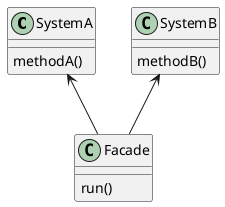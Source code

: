 @startuml

class SystemA
{
    methodA()
}

class SystemB
{
    methodB()

}

class Facade
{
    run()
}

SystemB <-- Facade
SystemA <-- Facade


@enduml